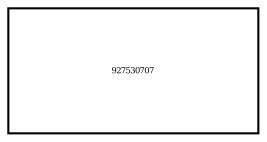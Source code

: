 digraph diagram876163471 {
rankdir=LR;overlap=scalexy;splines=ortho;sep=1;nodesep=1;
node[fontsize=4.0]
"927530707"[shape=box,fixedsize=true,width=1.66666666666667,height=0.833333333333333]
}
